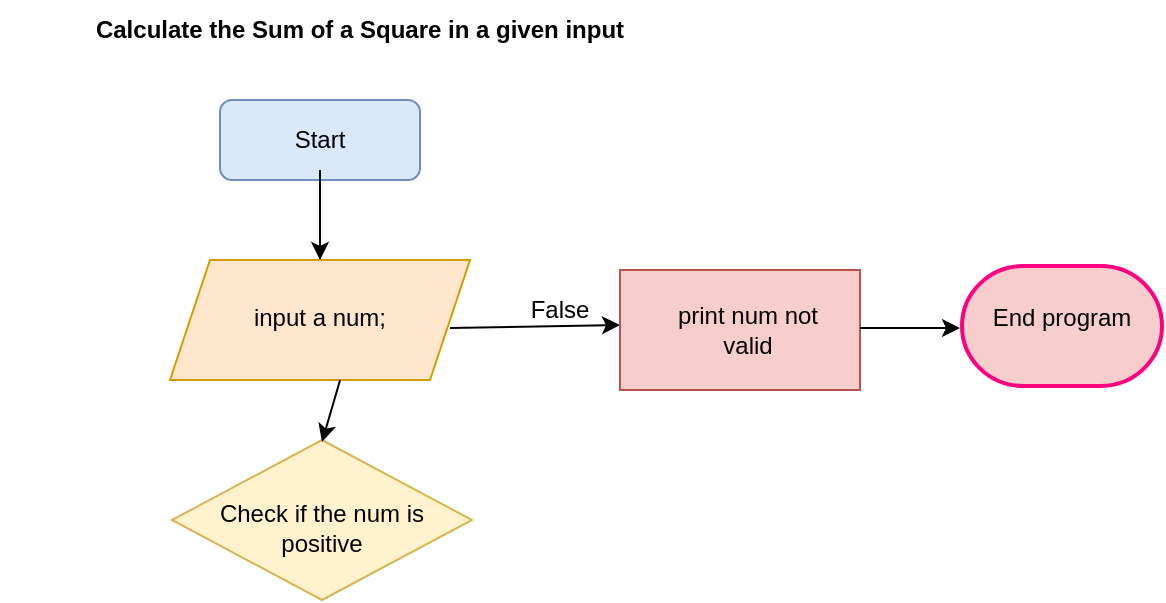 <mxfile version="20.5.3" type="github">
  <diagram id="DublEUcQN5aIUC7E17iw" name="Page-1">
    <mxGraphModel dx="912" dy="474" grid="1" gridSize="10" guides="1" tooltips="1" connect="1" arrows="1" fold="1" page="1" pageScale="1" pageWidth="850" pageHeight="1100" math="0" shadow="0">
      <root>
        <mxCell id="0" />
        <mxCell id="1" parent="0" />
        <mxCell id="yZ18J7Mk1W3H-oPo8404-1" value="&lt;b&gt;Calculate the Sum of a Square in a given input&lt;/b&gt;" style="text;html=1;strokeColor=none;fillColor=none;align=center;verticalAlign=middle;whiteSpace=wrap;rounded=0;" vertex="1" parent="1">
          <mxGeometry x="200" y="30" width="360" height="30" as="geometry" />
        </mxCell>
        <mxCell id="yZ18J7Mk1W3H-oPo8404-2" value="" style="rounded=1;whiteSpace=wrap;html=1;fillColor=#dae8fc;strokeColor=#6c8ebf;" vertex="1" parent="1">
          <mxGeometry x="310" y="80" width="100" height="40" as="geometry" />
        </mxCell>
        <mxCell id="yZ18J7Mk1W3H-oPo8404-8" value="" style="edgeStyle=orthogonalEdgeStyle;rounded=0;orthogonalLoop=1;jettySize=auto;html=1;" edge="1" parent="1" source="yZ18J7Mk1W3H-oPo8404-3" target="yZ18J7Mk1W3H-oPo8404-6">
          <mxGeometry relative="1" as="geometry" />
        </mxCell>
        <mxCell id="yZ18J7Mk1W3H-oPo8404-3" value="Start" style="text;html=1;strokeColor=none;fillColor=none;align=center;verticalAlign=middle;whiteSpace=wrap;rounded=0;" vertex="1" parent="1">
          <mxGeometry x="330" y="85" width="60" height="30" as="geometry" />
        </mxCell>
        <mxCell id="yZ18J7Mk1W3H-oPo8404-4" value="" style="endArrow=classic;html=1;rounded=0;exitX=0.5;exitY=1;exitDx=0;exitDy=0;" edge="1" parent="1" source="yZ18J7Mk1W3H-oPo8404-2">
          <mxGeometry width="50" height="50" relative="1" as="geometry">
            <mxPoint x="400" y="280" as="sourcePoint" />
            <mxPoint x="360" y="160" as="targetPoint" />
          </mxGeometry>
        </mxCell>
        <mxCell id="yZ18J7Mk1W3H-oPo8404-5" value="" style="shape=parallelogram;perimeter=parallelogramPerimeter;whiteSpace=wrap;html=1;fixedSize=1;fillColor=#ffe6cc;strokeColor=#d79b00;" vertex="1" parent="1">
          <mxGeometry x="285" y="160" width="150" height="60" as="geometry" />
        </mxCell>
        <mxCell id="yZ18J7Mk1W3H-oPo8404-6" value="input a num;" style="text;html=1;strokeColor=none;fillColor=none;align=center;verticalAlign=middle;whiteSpace=wrap;rounded=0;" vertex="1" parent="1">
          <mxGeometry x="310" y="174" width="100" height="30" as="geometry" />
        </mxCell>
        <mxCell id="yZ18J7Mk1W3H-oPo8404-7" value="" style="rhombus;whiteSpace=wrap;html=1;fillColor=#fff2cc;strokeColor=#d6b656;" vertex="1" parent="1">
          <mxGeometry x="286" y="250" width="150" height="80" as="geometry" />
        </mxCell>
        <mxCell id="yZ18J7Mk1W3H-oPo8404-10" value="" style="endArrow=classic;html=1;rounded=0;exitX=0.567;exitY=1;exitDx=0;exitDy=0;exitPerimeter=0;" edge="1" parent="1" source="yZ18J7Mk1W3H-oPo8404-5">
          <mxGeometry width="50" height="50" relative="1" as="geometry">
            <mxPoint x="361" y="211" as="sourcePoint" />
            <mxPoint x="361" y="251" as="targetPoint" />
          </mxGeometry>
        </mxCell>
        <mxCell id="yZ18J7Mk1W3H-oPo8404-11" value="Check if the num is positive" style="text;html=1;strokeColor=none;fillColor=none;align=center;verticalAlign=middle;whiteSpace=wrap;rounded=0;" vertex="1" parent="1">
          <mxGeometry x="301" y="279" width="120" height="30" as="geometry" />
        </mxCell>
        <mxCell id="yZ18J7Mk1W3H-oPo8404-12" value="" style="endArrow=classic;html=1;rounded=0;entryX=1;entryY=0.75;entryDx=0;entryDy=0;" edge="1" parent="1" target="yZ18J7Mk1W3H-oPo8404-13">
          <mxGeometry width="50" height="50" relative="1" as="geometry">
            <mxPoint x="425" y="194" as="sourcePoint" />
            <mxPoint x="540" y="194" as="targetPoint" />
            <Array as="points">
              <mxPoint x="425" y="194" />
            </Array>
          </mxGeometry>
        </mxCell>
        <mxCell id="yZ18J7Mk1W3H-oPo8404-13" value="False " style="text;html=1;strokeColor=none;fillColor=none;align=center;verticalAlign=middle;whiteSpace=wrap;rounded=0;" vertex="1" parent="1">
          <mxGeometry x="450" y="170" width="60" height="30" as="geometry" />
        </mxCell>
        <mxCell id="yZ18J7Mk1W3H-oPo8404-14" value="" style="rounded=0;whiteSpace=wrap;html=1;fillColor=#f8cecc;strokeColor=#b85450;" vertex="1" parent="1">
          <mxGeometry x="510" y="165" width="120" height="60" as="geometry" />
        </mxCell>
        <mxCell id="yZ18J7Mk1W3H-oPo8404-15" value="print num not valid" style="text;html=1;strokeColor=none;fillColor=none;align=center;verticalAlign=middle;whiteSpace=wrap;rounded=0;" vertex="1" parent="1">
          <mxGeometry x="524" y="180" width="100" height="30" as="geometry" />
        </mxCell>
        <mxCell id="yZ18J7Mk1W3H-oPo8404-16" value="" style="endArrow=classic;html=1;rounded=0;" edge="1" parent="1">
          <mxGeometry width="50" height="50" relative="1" as="geometry">
            <mxPoint x="630" y="194" as="sourcePoint" />
            <mxPoint x="680" y="194" as="targetPoint" />
          </mxGeometry>
        </mxCell>
        <mxCell id="yZ18J7Mk1W3H-oPo8404-18" value="" style="strokeWidth=2;html=1;shape=mxgraph.flowchart.terminator;whiteSpace=wrap;fillColor=#f8cecc;strokeColor=#FF0080;" vertex="1" parent="1">
          <mxGeometry x="681" y="163" width="100" height="60" as="geometry" />
        </mxCell>
        <mxCell id="yZ18J7Mk1W3H-oPo8404-19" value="End program" style="text;html=1;strokeColor=none;fillColor=none;align=center;verticalAlign=middle;whiteSpace=wrap;rounded=0;" vertex="1" parent="1">
          <mxGeometry x="681" y="174" width="100" height="30" as="geometry" />
        </mxCell>
      </root>
    </mxGraphModel>
  </diagram>
</mxfile>
